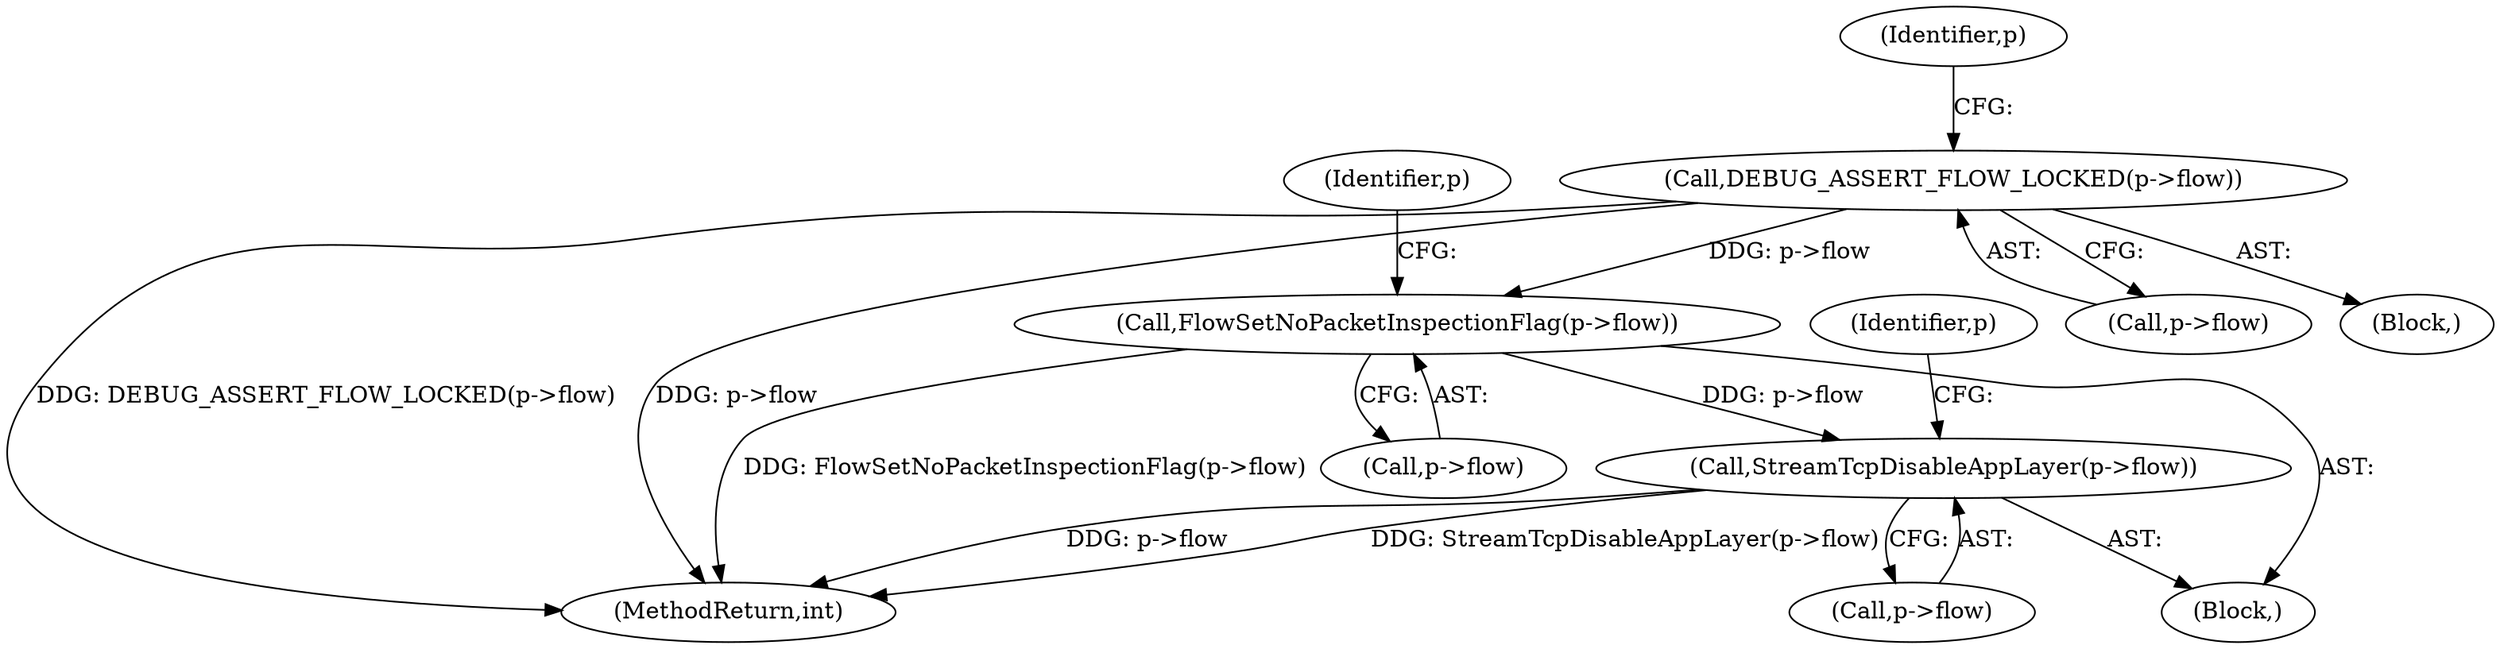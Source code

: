 digraph "0_suricata_843d0b7a10bb45627f94764a6c5d468a24143345@pointer" {
"1000341" [label="(Call,FlowSetNoPacketInspectionFlag(p->flow))"];
"1000132" [label="(Call,DEBUG_ASSERT_FLOW_LOCKED(p->flow))"];
"1000347" [label="(Call,StreamTcpDisableAppLayer(p->flow))"];
"1000341" [label="(Call,FlowSetNoPacketInspectionFlag(p->flow))"];
"1000346" [label="(Identifier,p)"];
"1000133" [label="(Call,p->flow)"];
"1000348" [label="(Call,p->flow)"];
"1000342" [label="(Call,p->flow)"];
"1000141" [label="(Identifier,p)"];
"1000130" [label="(Block,)"];
"1000352" [label="(Identifier,p)"];
"1000338" [label="(Block,)"];
"1000132" [label="(Call,DEBUG_ASSERT_FLOW_LOCKED(p->flow))"];
"1000884" [label="(MethodReturn,int)"];
"1000347" [label="(Call,StreamTcpDisableAppLayer(p->flow))"];
"1000341" -> "1000338"  [label="AST: "];
"1000341" -> "1000342"  [label="CFG: "];
"1000342" -> "1000341"  [label="AST: "];
"1000346" -> "1000341"  [label="CFG: "];
"1000341" -> "1000884"  [label="DDG: FlowSetNoPacketInspectionFlag(p->flow)"];
"1000132" -> "1000341"  [label="DDG: p->flow"];
"1000341" -> "1000347"  [label="DDG: p->flow"];
"1000132" -> "1000130"  [label="AST: "];
"1000132" -> "1000133"  [label="CFG: "];
"1000133" -> "1000132"  [label="AST: "];
"1000141" -> "1000132"  [label="CFG: "];
"1000132" -> "1000884"  [label="DDG: DEBUG_ASSERT_FLOW_LOCKED(p->flow)"];
"1000132" -> "1000884"  [label="DDG: p->flow"];
"1000347" -> "1000338"  [label="AST: "];
"1000347" -> "1000348"  [label="CFG: "];
"1000348" -> "1000347"  [label="AST: "];
"1000352" -> "1000347"  [label="CFG: "];
"1000347" -> "1000884"  [label="DDG: p->flow"];
"1000347" -> "1000884"  [label="DDG: StreamTcpDisableAppLayer(p->flow)"];
}
